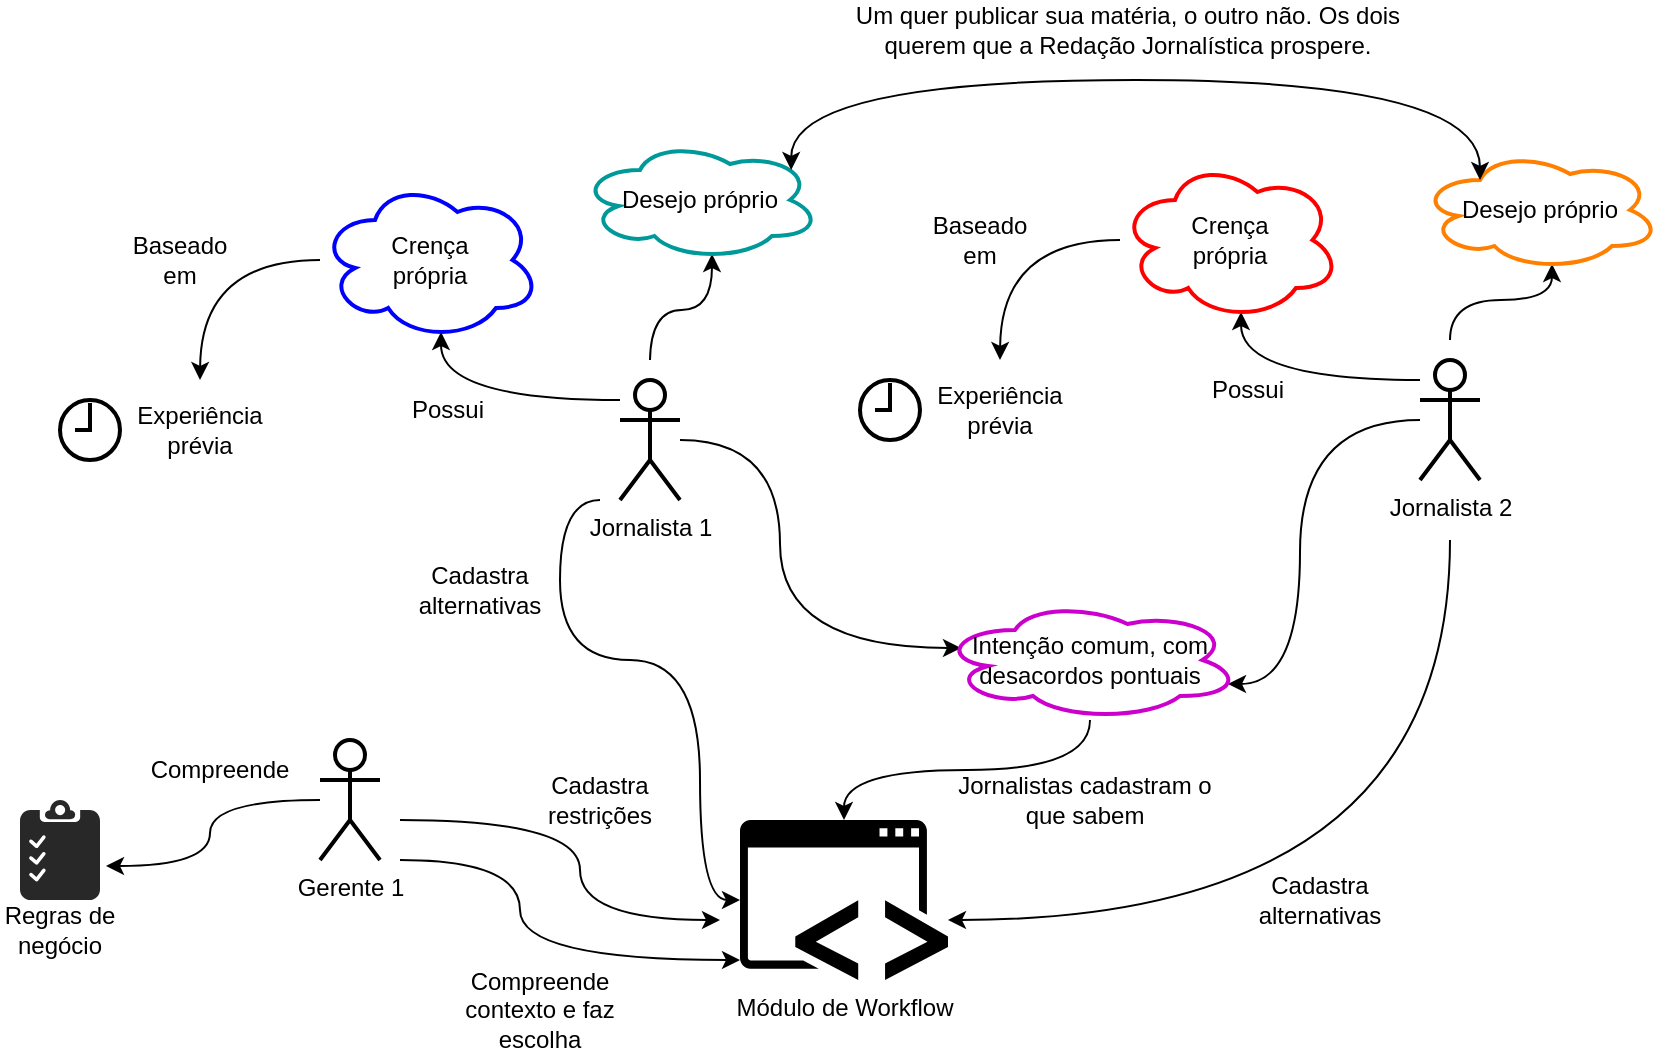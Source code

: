 <mxfile version="20.2.3" type="device"><diagram id="WiFaUlX_AdspLTWA1NSc" name="Page-1"><mxGraphModel dx="1422" dy="1965" grid="1" gridSize="10" guides="1" tooltips="1" connect="1" arrows="1" fold="1" page="1" pageScale="1" pageWidth="850" pageHeight="1100" math="0" shadow="0"><root><mxCell id="0"/><mxCell id="1" parent="0"/><mxCell id="dfH3mpgXuVWaZvh3TGlL-2" value="Módulo de Workflow" style="sketch=0;pointerEvents=1;shadow=0;dashed=0;html=1;strokeColor=none;fillColor=#000000;labelPosition=center;verticalLabelPosition=bottom;verticalAlign=top;outlineConnect=0;align=center;shape=mxgraph.office.concepts.application_hybrid;" vertex="1" parent="1"><mxGeometry x="380" y="320" width="104" height="80" as="geometry"/></mxCell><mxCell id="dfH3mpgXuVWaZvh3TGlL-11" style="edgeStyle=orthogonalEdgeStyle;curved=1;rounded=0;orthogonalLoop=1;jettySize=auto;html=1;entryX=1.075;entryY=0.66;entryDx=0;entryDy=0;entryPerimeter=0;" edge="1" parent="1" source="dfH3mpgXuVWaZvh3TGlL-3" target="dfH3mpgXuVWaZvh3TGlL-8"><mxGeometry relative="1" as="geometry"/></mxCell><mxCell id="dfH3mpgXuVWaZvh3TGlL-48" style="edgeStyle=orthogonalEdgeStyle;curved=1;rounded=0;orthogonalLoop=1;jettySize=auto;html=1;" edge="1" parent="1" target="dfH3mpgXuVWaZvh3TGlL-2"><mxGeometry relative="1" as="geometry"><mxPoint x="210" y="340" as="sourcePoint"/><Array as="points"><mxPoint x="270" y="340"/><mxPoint x="270" y="390"/></Array></mxGeometry></mxCell><mxCell id="dfH3mpgXuVWaZvh3TGlL-3" value="Gerente 1" style="shape=umlActor;verticalLabelPosition=bottom;verticalAlign=top;html=1;outlineConnect=0;strokeWidth=2;" vertex="1" parent="1"><mxGeometry x="170" y="280" width="30" height="60" as="geometry"/></mxCell><mxCell id="dfH3mpgXuVWaZvh3TGlL-6" value="" style="endArrow=classic;html=1;rounded=0;edgeStyle=orthogonalEdgeStyle;curved=1;" edge="1" parent="1"><mxGeometry width="50" height="50" relative="1" as="geometry"><mxPoint x="210" y="320" as="sourcePoint"/><mxPoint x="370" y="370" as="targetPoint"/><Array as="points"><mxPoint x="300" y="320"/><mxPoint x="300" y="370"/></Array></mxGeometry></mxCell><mxCell id="dfH3mpgXuVWaZvh3TGlL-7" value="Cadastra restrições" style="text;html=1;strokeColor=none;fillColor=none;align=center;verticalAlign=middle;whiteSpace=wrap;rounded=0;" vertex="1" parent="1"><mxGeometry x="280" y="295" width="60" height="30" as="geometry"/></mxCell><mxCell id="dfH3mpgXuVWaZvh3TGlL-8" value="" style="verticalLabelPosition=bottom;sketch=0;html=1;fillColor=#282828;strokeColor=none;verticalAlign=top;pointerEvents=1;align=center;shape=mxgraph.cisco_safe.business_icons.icon9;" vertex="1" parent="1"><mxGeometry x="20" y="310" width="40" height="50" as="geometry"/></mxCell><mxCell id="dfH3mpgXuVWaZvh3TGlL-9" value="Regras de negócio" style="text;html=1;strokeColor=none;fillColor=none;align=center;verticalAlign=middle;whiteSpace=wrap;rounded=0;" vertex="1" parent="1"><mxGeometry x="10" y="360" width="60" height="30" as="geometry"/></mxCell><mxCell id="dfH3mpgXuVWaZvh3TGlL-12" value="Compreende" style="text;html=1;strokeColor=none;fillColor=none;align=center;verticalAlign=middle;whiteSpace=wrap;rounded=0;" vertex="1" parent="1"><mxGeometry x="90" y="280" width="60" height="30" as="geometry"/></mxCell><mxCell id="dfH3mpgXuVWaZvh3TGlL-15" style="edgeStyle=orthogonalEdgeStyle;curved=1;rounded=0;orthogonalLoop=1;jettySize=auto;html=1;entryX=0.55;entryY=0.95;entryDx=0;entryDy=0;entryPerimeter=0;" edge="1" parent="1" source="dfH3mpgXuVWaZvh3TGlL-13" target="dfH3mpgXuVWaZvh3TGlL-14"><mxGeometry relative="1" as="geometry"><Array as="points"><mxPoint x="231" y="110"/></Array></mxGeometry></mxCell><mxCell id="dfH3mpgXuVWaZvh3TGlL-34" style="edgeStyle=orthogonalEdgeStyle;curved=1;rounded=0;orthogonalLoop=1;jettySize=auto;html=1;entryX=0.07;entryY=0.4;entryDx=0;entryDy=0;entryPerimeter=0;" edge="1" parent="1" source="dfH3mpgXuVWaZvh3TGlL-13" target="dfH3mpgXuVWaZvh3TGlL-32"><mxGeometry relative="1" as="geometry"><Array as="points"><mxPoint x="400" y="130"/><mxPoint x="400" y="234"/></Array></mxGeometry></mxCell><mxCell id="dfH3mpgXuVWaZvh3TGlL-39" style="edgeStyle=orthogonalEdgeStyle;curved=1;rounded=0;orthogonalLoop=1;jettySize=auto;html=1;entryX=0.55;entryY=0.95;entryDx=0;entryDy=0;entryPerimeter=0;" edge="1" parent="1" target="dfH3mpgXuVWaZvh3TGlL-38"><mxGeometry relative="1" as="geometry"><mxPoint x="335" y="90" as="sourcePoint"/></mxGeometry></mxCell><mxCell id="dfH3mpgXuVWaZvh3TGlL-44" style="edgeStyle=orthogonalEdgeStyle;curved=1;rounded=0;orthogonalLoop=1;jettySize=auto;html=1;" edge="1" parent="1" target="dfH3mpgXuVWaZvh3TGlL-2"><mxGeometry relative="1" as="geometry"><mxPoint x="310" y="160" as="sourcePoint"/><Array as="points"><mxPoint x="290" y="160"/><mxPoint x="290" y="240"/><mxPoint x="360" y="240"/><mxPoint x="360" y="360"/></Array></mxGeometry></mxCell><mxCell id="dfH3mpgXuVWaZvh3TGlL-13" value="Jornalista 1" style="shape=umlActor;verticalLabelPosition=bottom;verticalAlign=top;html=1;outlineConnect=0;strokeWidth=2;" vertex="1" parent="1"><mxGeometry x="320" y="100" width="30" height="60" as="geometry"/></mxCell><mxCell id="dfH3mpgXuVWaZvh3TGlL-18" style="edgeStyle=orthogonalEdgeStyle;curved=1;rounded=0;orthogonalLoop=1;jettySize=auto;html=1;" edge="1" parent="1" source="dfH3mpgXuVWaZvh3TGlL-14"><mxGeometry relative="1" as="geometry"><mxPoint x="110" y="100" as="targetPoint"/></mxGeometry></mxCell><mxCell id="dfH3mpgXuVWaZvh3TGlL-14" value="Crença &lt;br&gt;própria" style="ellipse;shape=cloud;whiteSpace=wrap;html=1;fillColor=none;strokeColor=#0000FF;strokeWidth=2;" vertex="1" parent="1"><mxGeometry x="170" width="110" height="80" as="geometry"/></mxCell><mxCell id="dfH3mpgXuVWaZvh3TGlL-17" value="Possui" style="text;html=1;strokeColor=none;fillColor=none;align=center;verticalAlign=middle;whiteSpace=wrap;rounded=0;" vertex="1" parent="1"><mxGeometry x="204" y="100" width="60" height="30" as="geometry"/></mxCell><mxCell id="dfH3mpgXuVWaZvh3TGlL-19" value="Baseado em" style="text;html=1;strokeColor=none;fillColor=none;align=center;verticalAlign=middle;whiteSpace=wrap;rounded=0;" vertex="1" parent="1"><mxGeometry x="70" y="25" width="60" height="30" as="geometry"/></mxCell><mxCell id="dfH3mpgXuVWaZvh3TGlL-22" value="" style="html=1;verticalLabelPosition=bottom;align=center;labelBackgroundColor=#ffffff;verticalAlign=top;strokeWidth=2;strokeColor=#000000;shadow=0;dashed=0;shape=mxgraph.ios7.icons.clock;fillColor=none;" vertex="1" parent="1"><mxGeometry x="40" y="110" width="30" height="30" as="geometry"/></mxCell><mxCell id="dfH3mpgXuVWaZvh3TGlL-23" value="Experiência prévia" style="text;html=1;strokeColor=none;fillColor=none;align=center;verticalAlign=middle;whiteSpace=wrap;rounded=0;" vertex="1" parent="1"><mxGeometry x="80" y="110" width="60" height="30" as="geometry"/></mxCell><mxCell id="dfH3mpgXuVWaZvh3TGlL-24" style="edgeStyle=orthogonalEdgeStyle;curved=1;rounded=0;orthogonalLoop=1;jettySize=auto;html=1;entryX=0.55;entryY=0.95;entryDx=0;entryDy=0;entryPerimeter=0;" edge="1" parent="1" source="dfH3mpgXuVWaZvh3TGlL-25" target="dfH3mpgXuVWaZvh3TGlL-27"><mxGeometry relative="1" as="geometry"><Array as="points"><mxPoint x="631" y="100"/></Array></mxGeometry></mxCell><mxCell id="dfH3mpgXuVWaZvh3TGlL-35" style="edgeStyle=orthogonalEdgeStyle;curved=1;rounded=0;orthogonalLoop=1;jettySize=auto;html=1;entryX=0.96;entryY=0.7;entryDx=0;entryDy=0;entryPerimeter=0;" edge="1" parent="1" source="dfH3mpgXuVWaZvh3TGlL-25" target="dfH3mpgXuVWaZvh3TGlL-32"><mxGeometry relative="1" as="geometry"><Array as="points"><mxPoint x="660" y="120"/><mxPoint x="660" y="252"/></Array></mxGeometry></mxCell><mxCell id="dfH3mpgXuVWaZvh3TGlL-41" style="edgeStyle=orthogonalEdgeStyle;curved=1;rounded=0;orthogonalLoop=1;jettySize=auto;html=1;entryX=0.55;entryY=0.95;entryDx=0;entryDy=0;entryPerimeter=0;" edge="1" parent="1" target="dfH3mpgXuVWaZvh3TGlL-40"><mxGeometry relative="1" as="geometry"><mxPoint x="735" y="80" as="sourcePoint"/><Array as="points"><mxPoint x="735" y="60"/><mxPoint x="786" y="60"/></Array></mxGeometry></mxCell><mxCell id="dfH3mpgXuVWaZvh3TGlL-46" style="edgeStyle=orthogonalEdgeStyle;curved=1;rounded=0;orthogonalLoop=1;jettySize=auto;html=1;" edge="1" parent="1" target="dfH3mpgXuVWaZvh3TGlL-2"><mxGeometry relative="1" as="geometry"><mxPoint x="735" y="180" as="sourcePoint"/><Array as="points"><mxPoint x="735" y="370"/></Array></mxGeometry></mxCell><mxCell id="dfH3mpgXuVWaZvh3TGlL-25" value="Jornalista 2&lt;br&gt;" style="shape=umlActor;verticalLabelPosition=bottom;verticalAlign=top;html=1;outlineConnect=0;strokeWidth=2;" vertex="1" parent="1"><mxGeometry x="720" y="90" width="30" height="60" as="geometry"/></mxCell><mxCell id="dfH3mpgXuVWaZvh3TGlL-26" style="edgeStyle=orthogonalEdgeStyle;curved=1;rounded=0;orthogonalLoop=1;jettySize=auto;html=1;" edge="1" parent="1" source="dfH3mpgXuVWaZvh3TGlL-27"><mxGeometry relative="1" as="geometry"><mxPoint x="510" y="90" as="targetPoint"/></mxGeometry></mxCell><mxCell id="dfH3mpgXuVWaZvh3TGlL-27" value="Crença &lt;br&gt;própria" style="ellipse;shape=cloud;whiteSpace=wrap;html=1;fillColor=none;strokeColor=#FF0000;strokeWidth=2;" vertex="1" parent="1"><mxGeometry x="570" y="-10" width="110" height="80" as="geometry"/></mxCell><mxCell id="dfH3mpgXuVWaZvh3TGlL-28" value="Possui" style="text;html=1;strokeColor=none;fillColor=none;align=center;verticalAlign=middle;whiteSpace=wrap;rounded=0;" vertex="1" parent="1"><mxGeometry x="604" y="90" width="60" height="30" as="geometry"/></mxCell><mxCell id="dfH3mpgXuVWaZvh3TGlL-29" value="Baseado em" style="text;html=1;strokeColor=none;fillColor=none;align=center;verticalAlign=middle;whiteSpace=wrap;rounded=0;" vertex="1" parent="1"><mxGeometry x="470" y="15" width="60" height="30" as="geometry"/></mxCell><mxCell id="dfH3mpgXuVWaZvh3TGlL-30" value="" style="html=1;verticalLabelPosition=bottom;align=center;labelBackgroundColor=#ffffff;verticalAlign=top;strokeWidth=2;strokeColor=#000000;shadow=0;dashed=0;shape=mxgraph.ios7.icons.clock;fillColor=none;" vertex="1" parent="1"><mxGeometry x="440" y="100" width="30" height="30" as="geometry"/></mxCell><mxCell id="dfH3mpgXuVWaZvh3TGlL-31" value="Experiência prévia" style="text;html=1;strokeColor=none;fillColor=none;align=center;verticalAlign=middle;whiteSpace=wrap;rounded=0;" vertex="1" parent="1"><mxGeometry x="480" y="100" width="60" height="30" as="geometry"/></mxCell><mxCell id="dfH3mpgXuVWaZvh3TGlL-36" style="edgeStyle=orthogonalEdgeStyle;curved=1;rounded=0;orthogonalLoop=1;jettySize=auto;html=1;" edge="1" parent="1" source="dfH3mpgXuVWaZvh3TGlL-32" target="dfH3mpgXuVWaZvh3TGlL-2"><mxGeometry relative="1" as="geometry"/></mxCell><mxCell id="dfH3mpgXuVWaZvh3TGlL-32" value="Intenção comum, com desacordos pontuais" style="ellipse;shape=cloud;whiteSpace=wrap;html=1;fillColor=none;strokeColor=#CC00CC;strokeWidth=2;" vertex="1" parent="1"><mxGeometry x="480" y="210" width="150" height="60" as="geometry"/></mxCell><mxCell id="dfH3mpgXuVWaZvh3TGlL-37" value="Jornalistas cadastram o que sabem" style="text;html=1;strokeColor=none;fillColor=none;align=center;verticalAlign=middle;whiteSpace=wrap;rounded=0;" vertex="1" parent="1"><mxGeometry x="480" y="295" width="145" height="30" as="geometry"/></mxCell><mxCell id="dfH3mpgXuVWaZvh3TGlL-38" value="Desejo próprio" style="ellipse;shape=cloud;whiteSpace=wrap;html=1;fillColor=none;strokeColor=#009999;strokeWidth=2;" vertex="1" parent="1"><mxGeometry x="300" y="-20" width="120" height="60" as="geometry"/></mxCell><mxCell id="dfH3mpgXuVWaZvh3TGlL-40" value="Desejo próprio" style="ellipse;shape=cloud;whiteSpace=wrap;html=1;fillColor=none;strokeColor=#FF8000;strokeWidth=2;" vertex="1" parent="1"><mxGeometry x="720" y="-15" width="120" height="60" as="geometry"/></mxCell><mxCell id="dfH3mpgXuVWaZvh3TGlL-42" value="" style="endArrow=classic;startArrow=classic;html=1;rounded=0;curved=1;exitX=0.88;exitY=0.25;exitDx=0;exitDy=0;exitPerimeter=0;entryX=0.25;entryY=0.25;entryDx=0;entryDy=0;entryPerimeter=0;edgeStyle=orthogonalEdgeStyle;" edge="1" parent="1" source="dfH3mpgXuVWaZvh3TGlL-38" target="dfH3mpgXuVWaZvh3TGlL-40"><mxGeometry width="50" height="50" relative="1" as="geometry"><mxPoint x="470" y="-40" as="sourcePoint"/><mxPoint x="520" y="-90" as="targetPoint"/><Array as="points"><mxPoint x="406" y="-50"/><mxPoint x="750" y="-50"/></Array></mxGeometry></mxCell><mxCell id="dfH3mpgXuVWaZvh3TGlL-43" value="Um quer publicar sua matéria, o outro não. Os dois querem que a Redação Jornalística prospere." style="text;html=1;strokeColor=none;fillColor=none;align=center;verticalAlign=middle;whiteSpace=wrap;rounded=0;" vertex="1" parent="1"><mxGeometry x="420" y="-90" width="307.5" height="30" as="geometry"/></mxCell><mxCell id="dfH3mpgXuVWaZvh3TGlL-45" value="Cadastra alternativas" style="text;html=1;strokeColor=none;fillColor=none;align=center;verticalAlign=middle;whiteSpace=wrap;rounded=0;" vertex="1" parent="1"><mxGeometry x="220" y="190" width="60" height="30" as="geometry"/></mxCell><mxCell id="dfH3mpgXuVWaZvh3TGlL-47" value="Cadastra alternativas" style="text;html=1;strokeColor=none;fillColor=none;align=center;verticalAlign=middle;whiteSpace=wrap;rounded=0;" vertex="1" parent="1"><mxGeometry x="640" y="345" width="60" height="30" as="geometry"/></mxCell><mxCell id="dfH3mpgXuVWaZvh3TGlL-49" value="Compreende contexto e faz escolha" style="text;html=1;strokeColor=none;fillColor=none;align=center;verticalAlign=middle;whiteSpace=wrap;rounded=0;" vertex="1" parent="1"><mxGeometry x="230" y="400" width="100" height="30" as="geometry"/></mxCell></root></mxGraphModel></diagram></mxfile>